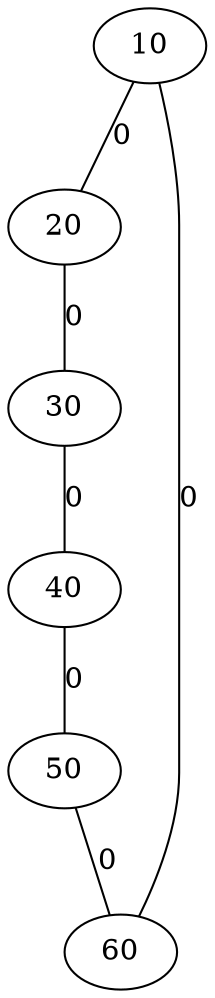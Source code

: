 graph G {
    0 [label="10"];
    1 [label="20"];
    2 [label="30"];
    3 [label="40"];
    4 [label="50"];
    5 [label="60"];
    0 -- 1 [label="0"];
    0 -- 5 [label="0"];
    1 -- 2 [label="0"];
    2 -- 3 [label="0"];
    3 -- 4 [label="0"];
    4 -- 5 [label="0"];
}

